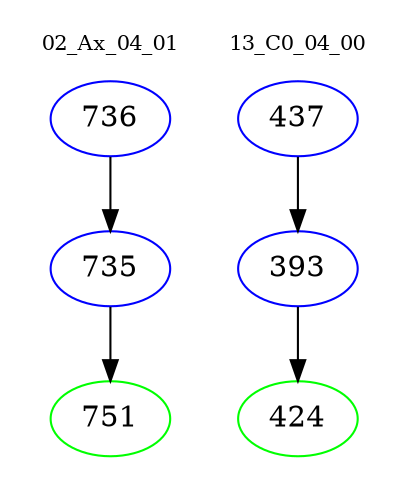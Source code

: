 digraph{
subgraph cluster_0 {
color = white
label = "02_Ax_04_01";
fontsize=10;
T0_736 [label="736", color="blue"]
T0_736 -> T0_735 [color="black"]
T0_735 [label="735", color="blue"]
T0_735 -> T0_751 [color="black"]
T0_751 [label="751", color="green"]
}
subgraph cluster_1 {
color = white
label = "13_C0_04_00";
fontsize=10;
T1_437 [label="437", color="blue"]
T1_437 -> T1_393 [color="black"]
T1_393 [label="393", color="blue"]
T1_393 -> T1_424 [color="black"]
T1_424 [label="424", color="green"]
}
}

